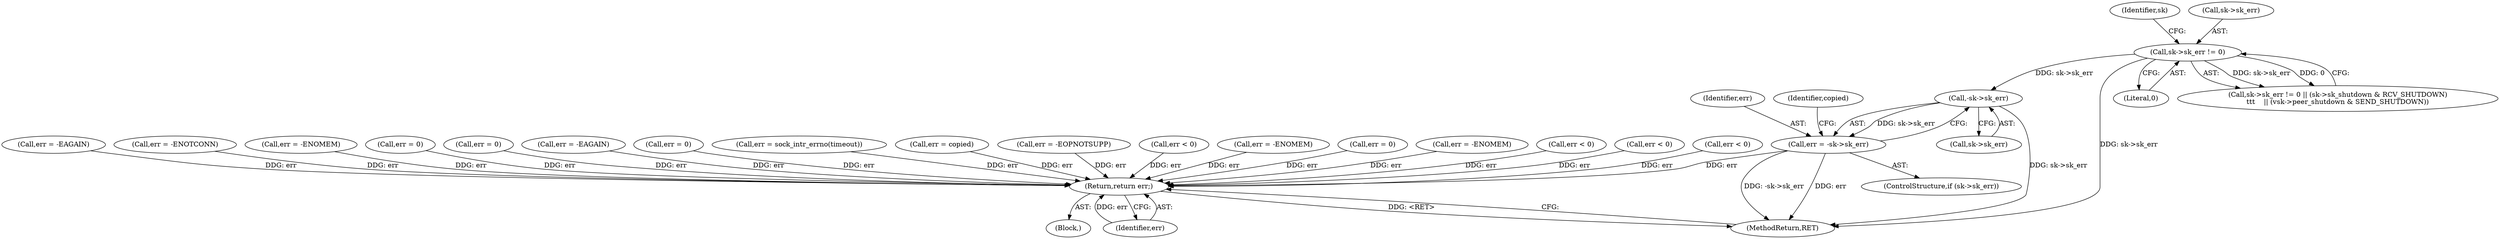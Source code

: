 digraph "0_linux_d5e0d0f607a7a029c6563a0470d88255c89a8d11@pointer" {
"1000413" [label="(Call,-sk->sk_err)"];
"1000333" [label="(Call,sk->sk_err != 0)"];
"1000411" [label="(Call,err = -sk->sk_err)"];
"1000473" [label="(Return,return err;)"];
"1000385" [label="(Call,err = sock_intr_errno(timeout))"];
"1000114" [label="(Block,)"];
"1000461" [label="(Call,err = copied)"];
"1000168" [label="(Call,err = -EOPNOTSUPP)"];
"1000313" [label="(Call,err < 0)"];
"1000252" [label="(Call,err = -ENOMEM)"];
"1000411" [label="(Call,err = -sk->sk_err)"];
"1000424" [label="(Call,err = 0)"];
"1000333" [label="(Call,sk->sk_err != 0)"];
"1000429" [label="(Identifier,copied)"];
"1000337" [label="(Literal,0)"];
"1000292" [label="(Call,err = -ENOMEM)"];
"1000272" [label="(Call,err < 0)"];
"1000369" [label="(Call,err < 0)"];
"1000475" [label="(MethodReturn,RET)"];
"1000341" [label="(Identifier,sk)"];
"1000229" [label="(Call,err < 0)"];
"1000407" [label="(ControlStructure,if (sk->sk_err))"];
"1000413" [label="(Call,-sk->sk_err)"];
"1000356" [label="(Call,err = -EAGAIN)"];
"1000332" [label="(Call,sk->sk_err != 0 || (sk->sk_shutdown & RCV_SHUTDOWN)\n\t\t\t    || (vsk->peer_shutdown & SEND_SHUTDOWN))"];
"1000473" [label="(Return,return err;)"];
"1000158" [label="(Call,err = -ENOTCONN)"];
"1000206" [label="(Call,err = -ENOMEM)"];
"1000180" [label="(Call,err = 0)"];
"1000412" [label="(Identifier,err)"];
"1000154" [label="(Call,err = 0)"];
"1000396" [label="(Call,err = -EAGAIN)"];
"1000334" [label="(Call,sk->sk_err)"];
"1000188" [label="(Call,err = 0)"];
"1000474" [label="(Identifier,err)"];
"1000414" [label="(Call,sk->sk_err)"];
"1000413" -> "1000411"  [label="AST: "];
"1000413" -> "1000414"  [label="CFG: "];
"1000414" -> "1000413"  [label="AST: "];
"1000411" -> "1000413"  [label="CFG: "];
"1000413" -> "1000475"  [label="DDG: sk->sk_err"];
"1000413" -> "1000411"  [label="DDG: sk->sk_err"];
"1000333" -> "1000413"  [label="DDG: sk->sk_err"];
"1000333" -> "1000332"  [label="AST: "];
"1000333" -> "1000337"  [label="CFG: "];
"1000334" -> "1000333"  [label="AST: "];
"1000337" -> "1000333"  [label="AST: "];
"1000341" -> "1000333"  [label="CFG: "];
"1000332" -> "1000333"  [label="CFG: "];
"1000333" -> "1000475"  [label="DDG: sk->sk_err"];
"1000333" -> "1000332"  [label="DDG: sk->sk_err"];
"1000333" -> "1000332"  [label="DDG: 0"];
"1000411" -> "1000407"  [label="AST: "];
"1000412" -> "1000411"  [label="AST: "];
"1000429" -> "1000411"  [label="CFG: "];
"1000411" -> "1000475"  [label="DDG: err"];
"1000411" -> "1000475"  [label="DDG: -sk->sk_err"];
"1000411" -> "1000473"  [label="DDG: err"];
"1000473" -> "1000114"  [label="AST: "];
"1000473" -> "1000474"  [label="CFG: "];
"1000474" -> "1000473"  [label="AST: "];
"1000475" -> "1000473"  [label="CFG: "];
"1000473" -> "1000475"  [label="DDG: <RET>"];
"1000474" -> "1000473"  [label="DDG: err"];
"1000158" -> "1000473"  [label="DDG: err"];
"1000396" -> "1000473"  [label="DDG: err"];
"1000292" -> "1000473"  [label="DDG: err"];
"1000188" -> "1000473"  [label="DDG: err"];
"1000154" -> "1000473"  [label="DDG: err"];
"1000180" -> "1000473"  [label="DDG: err"];
"1000424" -> "1000473"  [label="DDG: err"];
"1000206" -> "1000473"  [label="DDG: err"];
"1000272" -> "1000473"  [label="DDG: err"];
"1000385" -> "1000473"  [label="DDG: err"];
"1000313" -> "1000473"  [label="DDG: err"];
"1000252" -> "1000473"  [label="DDG: err"];
"1000369" -> "1000473"  [label="DDG: err"];
"1000168" -> "1000473"  [label="DDG: err"];
"1000356" -> "1000473"  [label="DDG: err"];
"1000229" -> "1000473"  [label="DDG: err"];
"1000461" -> "1000473"  [label="DDG: err"];
}

